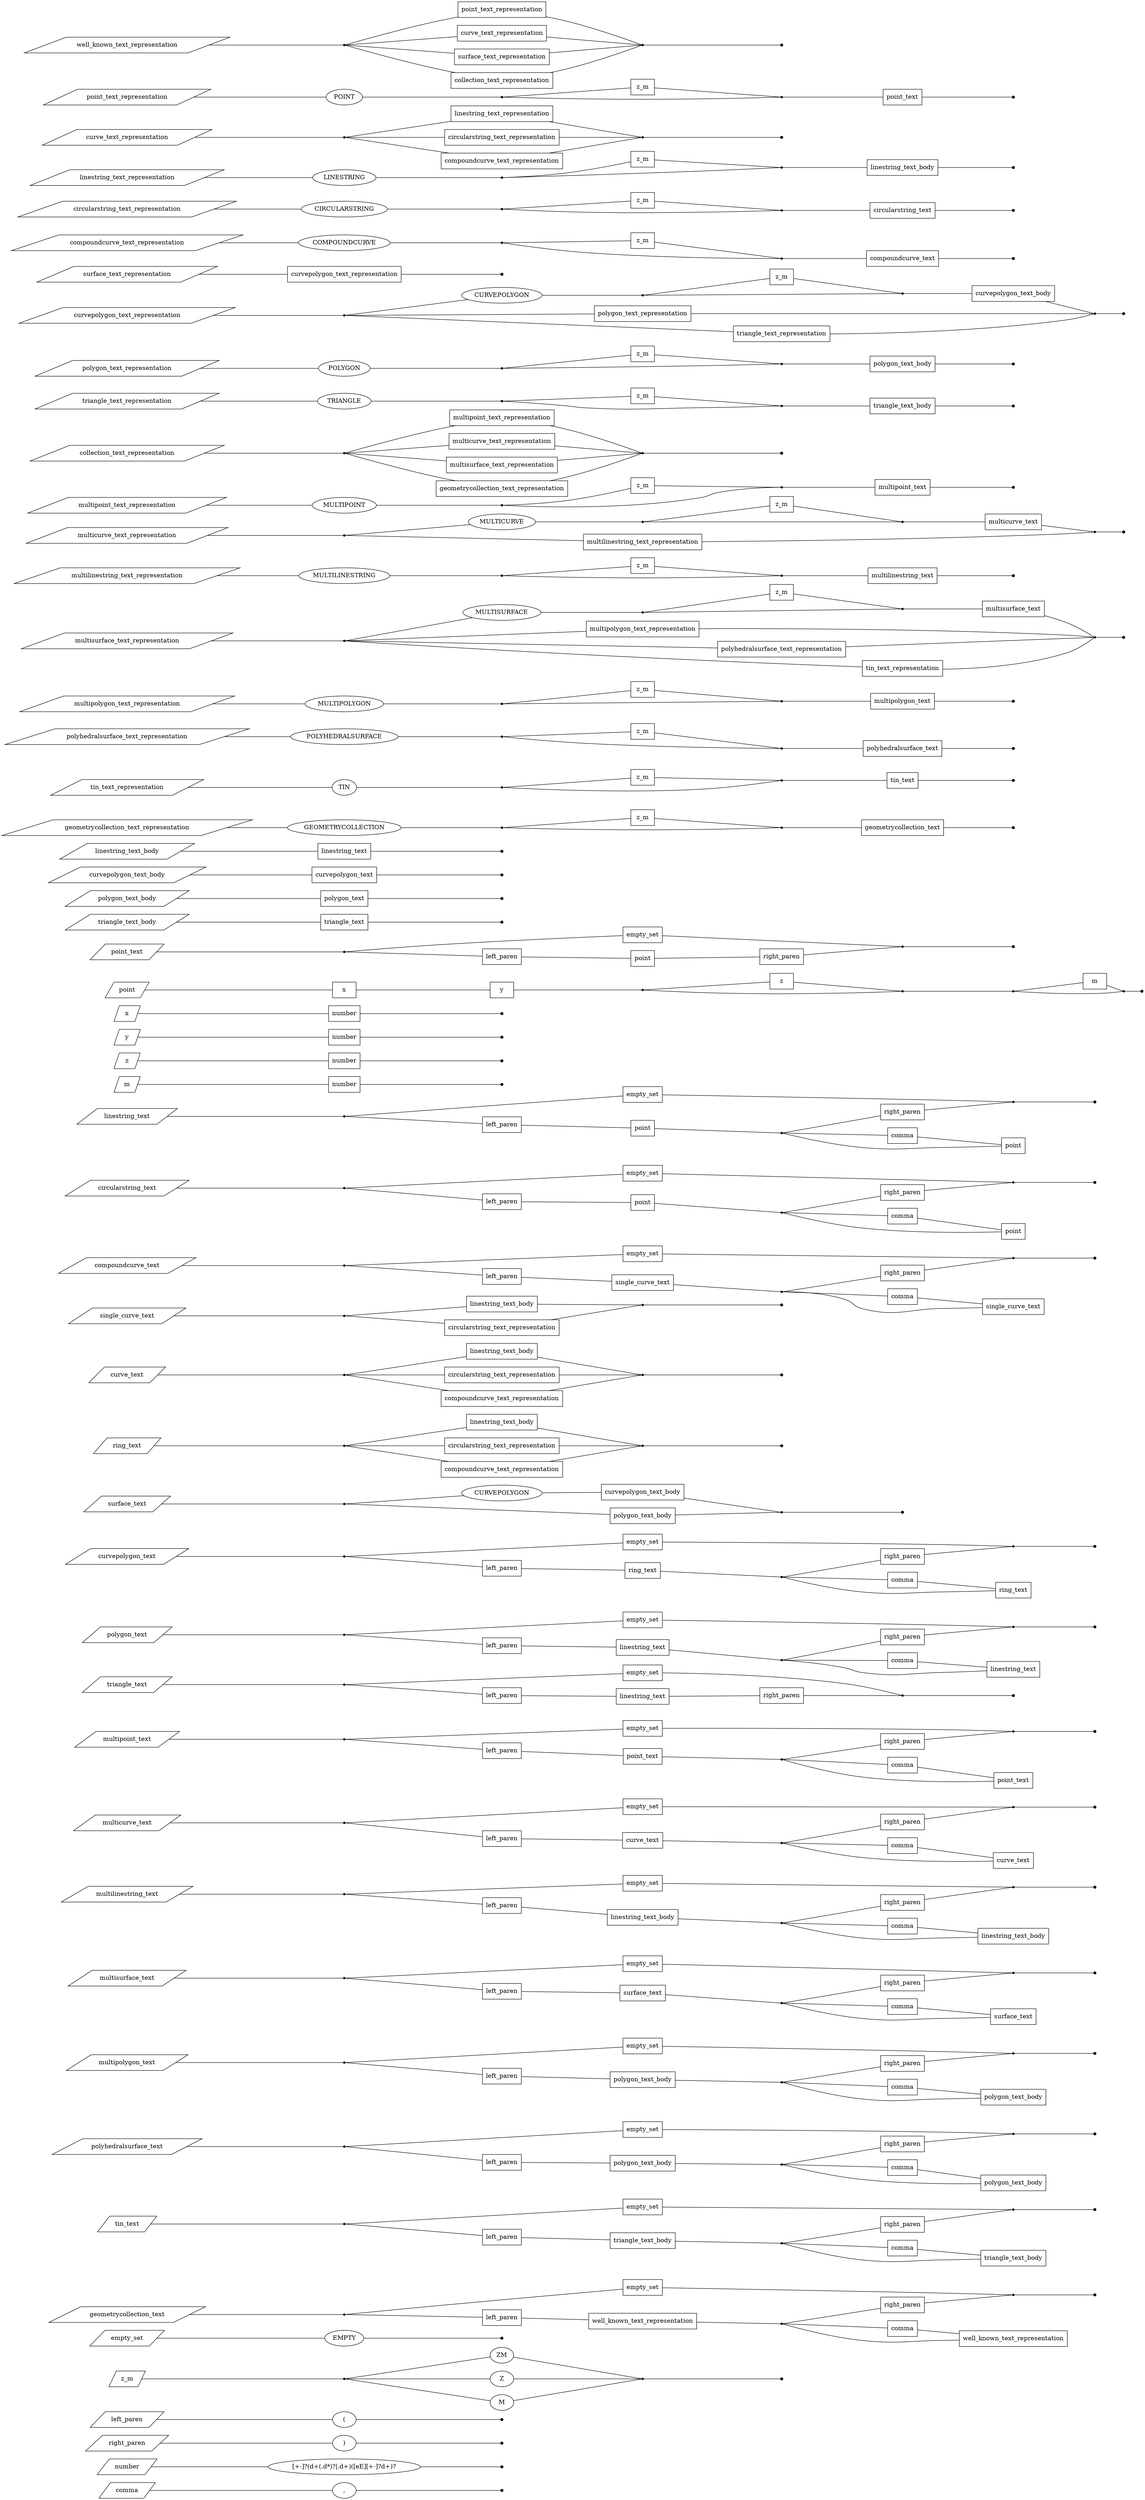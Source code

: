 strict digraph {
	graph [bb="0,0,2430,5727", packMode=clust, rankdir=LR, splines=true];
	node [label="\N"];
	n1 [label=",", height="0.50", pos="633,18", width="0.75"];
	n2 [label="", height="0.08", pos="990,18", width="0.08", shape=point];
	comma [label=comma, height="0.50", pos="211,18", width="1.33", shape=parallelogram];
	n3 [label="[+-]?(\d+(\.\d*)?|\.\d+)([eE][+-]?\d+)?", height="0.50", pos="633,72", width="4.83"];
	n4 [label="", height="0.08", pos="990,72", width="0.08", shape=point];
	number [label=number, height="0.50", pos="211,72", width="1.42", shape=parallelogram];
	n5 [label=")", height="0.50", pos="633,126", width="0.75"];
	n6 [label="", height="0.08", pos="990,126", width="0.08", shape=point];
	right_paren [label=right_paren, height="0.50", pos="211,126", width="1.97", shape=parallelogram];
	n7 [label="(", height="0.50", pos="633,180", width="0.75"];
	n8 [label="", height="0.08", pos="990,180", width="0.08", shape=point];
	left_paren [label=left_paren, height="0.50", pos="211,180", width="1.78", shape=parallelogram];
	n9 [label=ZM, height="0.50", pos="990,327", width="0.75"];
	n13 [label="", height="0.06", pos="1303,273", width="0.06", shape=point, size="1e-10"];
	n14 [label="", height="0.08", pos="1612,273", width="0.08", shape=point];
	n10 [label=Z, height="0.50", pos="990,273", width="0.75"];
	n11 [label=M, height="0.50", pos="990,219", width="0.75"];
	n12 [label="", height="0.06", pos="633,273", width="0.06", shape=point, size="1e-10"];
	z_m [label=z_m, height="0.50", pos="211,273", width="0.92", shape=parallelogram];
	n15 [label=EMPTY, height="0.50", pos="633,366", width="1.22"];
	n16 [label="", height="0.08", pos="990,366", width="0.08", shape=point];
	empty_set [label=empty_set, height="0.50", pos="211,366", width="1.81", shape=parallelogram];
	n17 [label=empty_set, height="0.50", pos="1303,480", width="1.22", shape=box];
	n26 [label="", height="0.06", pos="2133,476", width="0.06", shape=point, size="1e-10"];
	n27 [label="", height="0.08", pos="2319,476", width="0.08", shape=point];
	n18 [label=left_paren, height="0.50", pos="990,405", width="1.19", shape=box];
	n19 [label=well_known_text_representation, height="0.50", pos="1303,403", width="3.39", shape=box];
	n23 [label="", height="0.06", pos="1612,390", width="0.06", shape=point, size="1e-10"];
	n21 [label=comma, height="0.50", pos="1882,387", width="0.89", shape=box];
	n24 [label=right_paren, height="0.50", pos="1882,441", width="1.33", shape=box];
	n22 [label=well_known_text_representation, height="0.50", pos="2133,364", width="3.39", shape=box];
	n25 [label="", height="0.06", pos="633,449", width="0.06", shape=point, size="1e-10"];
	geometrycollection_text [label=geometrycollection_text, height="0.50", pos="211,449", width="3.81", shape=parallelogram];
	n28 [label=empty_set, height="0.50", pos="1303,669", width="1.22", shape=box];
	n37 [label="", height="0.06", pos="2133,648", width="0.06", shape=point, size="1e-10"];
	n38 [label="", height="0.08", pos="2319,648", width="0.08", shape=point];
	n29 [label=left_paren, height="0.50", pos="990,594", width="1.19", shape=box];
	n30 [label=triangle_text_body, height="0.50", pos="1303,591", width="2.03", shape=box];
	n34 [label="", height="0.06", pos="1612,578", width="0.06", shape=point, size="1e-10"];
	n32 [label=comma, height="0.50", pos="1882,571", width="0.89", shape=box];
	n35 [label=right_paren, height="0.50", pos="1882,625", width="1.33", shape=box];
	n33 [label=triangle_text_body, height="0.50", pos="2133,537", width="2.03", shape=box];
	n36 [label="", height="0.06", pos="633,630", width="0.06", shape=point, size="1e-10"];
	tin_text [label=tin_text, height="0.50", pos="211,630", width="1.47", shape=parallelogram];
	n39 [label=empty_set, height="0.50", pos="1303,848", width="1.22", shape=box];
	n48 [label="", height="0.06", pos="2133,844", width="0.06", shape=point, size="1e-10"];
	n49 [label="", height="0.08", pos="2319,844", width="0.08", shape=point];
	n40 [label=left_paren, height="0.50", pos="990,773", width="1.19", shape=box];
	n41 [label=polygon_text_body, height="0.50", pos="1303,771", width="2.03", shape=box];
	n45 [label="", height="0.06", pos="1612,758", width="0.06", shape=point, size="1e-10"];
	n43 [label=comma, height="0.50", pos="1882,755", width="0.89", shape=box];
	n46 [label=right_paren, height="0.50", pos="1882,809", width="1.33", shape=box];
	n44 [label=polygon_text_body, height="0.50", pos="2133,732", width="2.03", shape=box];
	n47 [label="", height="0.06", pos="633,809", width="0.06", shape=point, size="1e-10"];
	polyhedralsurface_text [label=polyhedralsurface_text, height="0.50", pos="211,809", width="3.58", shape=parallelogram];
	n50 [label=empty_set, height="0.50", pos="1303,1036", width="1.22", shape=box];
	n59 [label="", height="0.06", pos="2133,1016", width="0.06", shape=point, size="1e-10"];
	n60 [label="", height="0.08", pos="2319,1016", width="0.08", shape=point];
	n51 [label=left_paren, height="0.50", pos="990,961", width="1.19", shape=box];
	n52 [label=polygon_text_body, height="0.50", pos="1303,959", width="2.03", shape=box];
	n56 [label="", height="0.06", pos="1612,952", width="0.06", shape=point, size="1e-10"];
	n54 [label=comma, height="0.50", pos="1882,939", width="0.89", shape=box];
	n57 [label=right_paren, height="0.50", pos="1882,993", width="1.33", shape=box];
	n55 [label=polygon_text_body, height="0.50", pos="2133,905", width="2.03", shape=box];
	n58 [label="", height="0.06", pos="633,998", width="0.06", shape=point, size="1e-10"];
	multipolygon_text [label=multipolygon_text, height="0.50", pos="211,998", width="2.89", shape=parallelogram];
	n61 [label=empty_set, height="0.50", pos="1303,1217", width="1.22", shape=box];
	n70 [label="", height="0.06", pos="2133,1200", width="0.06", shape=point, size="1e-10"];
	n71 [label="", height="0.08", pos="2319,1200", width="0.08", shape=point];
	n62 [label=left_paren, height="0.50", pos="990,1156", width="1.19", shape=box];
	n63 [label=surface_text, height="0.50", pos="1303,1152", width="1.42", shape=box];
	n67 [label="", height="0.06", pos="1612,1129", width="0.06", shape=point, size="1e-10"];
	n65 [label=comma, height="0.50", pos="1882,1123", width="0.89", shape=box];
	n68 [label=right_paren, height="0.50", pos="1882,1177", width="1.33", shape=box];
	n66 [label=surface_text, height="0.50", pos="2133,1100", width="1.42", shape=box];
	n69 [label="", height="0.06", pos="633,1183", width="0.06", shape=point, size="1e-10"];
	multisurface_text [label=multisurface_text, height="0.50", pos="211,1183", width="2.81", shape=parallelogram];
	n72 [label=empty_set, height="0.50", pos="1303,1394", width="1.22", shape=box];
	n81 [label="", height="0.06", pos="2133,1396", width="0.06", shape=point, size="1e-10"];
	n82 [label="", height="0.08", pos="2319,1396", width="0.08", shape=point];
	n73 [label=left_paren, height="0.50", pos="990,1319", width="1.19", shape=box];
	n74 [label=linestring_text_body, height="0.50", pos="1303,1317", width="2.17", shape=box];
	n78 [label="", height="0.06", pos="1612,1314", width="0.06", shape=point, size="1e-10"];
	n76 [label=comma, height="0.50", pos="1882,1307", width="0.89", shape=box];
	n79 [label=right_paren, height="0.50", pos="1882,1361", width="1.33", shape=box];
	n77 [label=linestring_text_body, height="0.50", pos="2133,1284", width="2.17", shape=box];
	n80 [label="", height="0.06", pos="633,1355", width="0.06", shape=point, size="1e-10"];
	multilinestring_text [label=multilinestring_text, height="0.50", pos="211,1355", width="3.14", shape=parallelogram];
	n83 [label=empty_set, height="0.50", pos="1303,1584", width="1.22", shape=box];
	n92 [label="", height="0.06", pos="2133,1568", width="0.06", shape=point, size="1e-10"];
	n93 [label="", height="0.08", pos="2319,1568", width="0.08", shape=point];
	n84 [label=left_paren, height="0.50", pos="990,1534", width="1.19", shape=box];
	n85 [label=curve_text, height="0.50", pos="1303,1507", width="1.25", shape=box];
	n89 [label="", height="0.06", pos="1612,1494", width="0.06", shape=point, size="1e-10"];
	n87 [label=comma, height="0.50", pos="1882,1491", width="0.89", shape=box];
	n90 [label=right_paren, height="0.50", pos="1882,1545", width="1.33", shape=box];
	n88 [label=curve_text, height="0.50", pos="2133,1457", width="1.25", shape=box];
	n91 [label="", height="0.06", pos="633,1558", width="0.06", shape=point, size="1e-10"];
	multicurve_text [label=multicurve_text, height="0.50", pos="211,1558", width="2.61", shape=parallelogram];
	n94 [label=empty_set, height="0.50", pos="1303,1762", width="1.22", shape=box];
	n103 [label="", height="0.06", pos="2133,1752", width="0.06", shape=point, size="1e-10"];
	n104 [label="", height="0.08", pos="2319,1752", width="0.08", shape=point];
	n95 [label=left_paren, height="0.50", pos="990,1706", width="1.19", shape=box];
	n96 [label=point_text, height="0.50", pos="1303,1701", width="1.19", shape=box];
	n100 [label="", height="0.06", pos="1612,1688", width="0.06", shape=point, size="1e-10"];
	n98 [label=comma, height="0.50", pos="1882,1675", width="0.89", shape=box];
	n101 [label=right_paren, height="0.50", pos="1882,1729", width="1.33", shape=box];
	n99 [label=point_text, height="0.50", pos="2133,1652", width="1.19", shape=box];
	n102 [label="", height="0.06", pos="633,1733", width="0.06", shape=point, size="1e-10"];
	multipoint_text [label=multipoint_text, height="0.50", pos="211,1733", width="2.53", shape=parallelogram];
	n105 [label=empty_set, height="0.50", pos="1303,1885", width="1.22", shape=box];
	n110 [label="", height="0.06", pos="1882,1836", width="0.06", shape=point, size="1e-10"];
	n111 [label="", height="0.08", pos="2133,1836", width="0.08", shape=point];
	n106 [label=left_paren, height="0.50", pos="990,1833", width="1.19", shape=box];
	n107 [label=linestring_text, height="0.50", pos="1303,1831", width="1.61", shape=box];
	n108 [label=right_paren, height="0.50", pos="1612,1836", width="1.33", shape=box];
	n109 [label="", height="0.06", pos="633,1856", width="0.06", shape=point, size="1e-10"];
	triangle_text [label=triangle_text, height="0.50", pos="211,1856", width="2.17", shape=parallelogram];
	n112 [label=empty_set, height="0.50", pos="1303,2009", width="1.22", shape=box];
	n121 [label="", height="0.06", pos="2133,1993", width="0.06", shape=point, size="1e-10"];
	n122 [label="", height="0.08", pos="2319,1993", width="0.08", shape=point];
	n113 [label=left_paren, height="0.50", pos="990,1946", width="1.19", shape=box];
	n114 [label=linestring_text, height="0.50", pos="1303,1943", width="1.61", shape=box];
	n118 [label="", height="0.06", pos="1612,1928", width="0.06", shape=point, size="1e-10"];
	n116 [label=comma, height="0.50", pos="1882,1916", width="0.89", shape=box];
	n119 [label=right_paren, height="0.50", pos="1882,1970", width="1.33", shape=box];
	n117 [label=linestring_text, height="0.50", pos="2133,1895", width="1.61", shape=box];
	n120 [label="", height="0.06", pos="633,1977", width="0.06", shape=point, size="1e-10"];
	polygon_text [label=polygon_text, height="0.50", pos="211,1977", width="2.19", shape=parallelogram];
	n123 [label=empty_set, height="0.50", pos="1303,2164", width="1.22", shape=box];
	n132 [label="", height="0.06", pos="2133,2177", width="0.06", shape=point, size="1e-10"];
	n133 [label="", height="0.08", pos="2319,2177", width="0.08", shape=point];
	n124 [label=left_paren, height="0.50", pos="990,2109", width="1.19", shape=box];
	n125 [label=ring_text, height="0.50", pos="1303,2104", width="1.08", shape=box];
	n129 [label="", height="0.06", pos="1612,2103", width="0.06", shape=point, size="1e-10"];
	n127 [label=comma, height="0.50", pos="1882,2100", width="0.89", shape=box];
	n130 [label=right_paren, height="0.50", pos="1882,2154", width="1.33", shape=box];
	n128 [label=ring_text, height="0.50", pos="2133,2054", width="1.08", shape=box];
	n131 [label="", height="0.06", pos="633,2135", width="0.06", shape=point, size="1e-10"];
	curvepolygon_text [label=curvepolygon_text, height="0.50", pos="211,2135", width="2.97", shape=parallelogram];
	n134 [label=CURVEPOLYGON, height="0.50", pos="990,2281", width="2.56"];
	n135 [label=curvepolygon_text_body, height="0.50", pos="1303,2283", width="2.56", shape=box];
	n138 [label="", height="0.06", pos="1612,2257", width="0.06", shape=point, size="1e-10"];
	n139 [label="", height="0.08", pos="1882,2257", width="0.08", shape=point];
	n136 [label=polygon_text_body, height="0.50", pos="1303,2229", width="2.03", shape=box];
	n137 [label="", height="0.06", pos="633,2256", width="0.06", shape=point, size="1e-10"];
	surface_text [label=surface_text, height="0.50", pos="211,2256", width="2.08", shape=parallelogram];
	n140 [label=linestring_text_body, height="0.50", pos="990,2443", width="2.17", shape=box];
	n144 [label="", height="0.06", pos="1303,2389", width="0.06", shape=point, size="1e-10"];
	n145 [label="", height="0.08", pos="1612,2389", width="0.08", shape=point];
	n141 [label=circularstring_text_representation, height="0.50", pos="990,2389", width="3.50", shape=box];
	n142 [label=compoundcurve_text_representation, height="0.50", pos="990,2335", width="3.75", shape=box];
	n143 [label="", height="0.06", pos="633,2389", width="0.06", shape=point, size="1e-10"];
	ring_text [label=ring_text, height="0.50", pos="211,2389", width="1.64", shape=parallelogram];
	n146 [label=linestring_text_body, height="0.50", pos="990,2605", width="2.17", shape=box];
	n150 [label="", height="0.06", pos="1303,2551", width="0.06", shape=point, size="1e-10"];
	n151 [label="", height="0.08", pos="1612,2551", width="0.08", shape=point];
	n147 [label=circularstring_text_representation, height="0.50", pos="990,2551", width="3.50", shape=box];
	n148 [label=compoundcurve_text_representation, height="0.50", pos="990,2497", width="3.75", shape=box];
	n149 [label="", height="0.06", pos="633,2551", width="0.06", shape=point, size="1e-10"];
	curve_text [label=curve_text, height="0.50", pos="211,2551", width="1.86", shape=parallelogram];
	n152 [label=linestring_text_body, height="0.50", pos="990,2713", width="2.17", shape=box];
	n155 [label="", height="0.06", pos="1303,2686", width="0.06", shape=point, size="1e-10"];
	n156 [label="", height="0.08", pos="1612,2686", width="0.08", shape=point];
	n153 [label=circularstring_text_representation, height="0.50", pos="990,2659", width="3.50", shape=box];
	n154 [label="", height="0.06", pos="633,2686", width="0.06", shape=point, size="1e-10"];
	single_curve_text [label=single_curve_text, height="0.50", pos="211,2686", width="2.83", shape=parallelogram];
	n157 [label=empty_set, height="0.50", pos="1303,2853", width="1.22", shape=box];
	n166 [label="", height="0.06", pos="2133,2832", width="0.06", shape=point, size="1e-10"];
	n167 [label="", height="0.08", pos="2319,2832", width="0.08", shape=point];
	n158 [label=left_paren, height="0.50", pos="990,2767", width="1.19", shape=box];
	n159 [label=single_curve_text, height="0.50", pos="1303,2765", width="1.92", shape=box];
	n163 [label="", height="0.06", pos="1612,2762", width="0.06", shape=point, size="1e-10"];
	n161 [label=comma, height="0.50", pos="1882,2755", width="0.89", shape=box];
	n164 [label=right_paren, height="0.50", pos="1882,2809", width="1.33", shape=box];
	n162 [label=single_curve_text, height="0.50", pos="2133,2732", width="1.92", shape=box];
	n165 [label="", height="0.06", pos="633,2804", width="0.06", shape=point, size="1e-10"];
	compoundcurve_text [label=compoundcurve_text, height="0.50", pos="211,2804", width="3.33", shape=parallelogram];
	n168 [label=empty_set, height="0.50", pos="1303,3028", width="1.22", shape=box];
	n177 [label="", height="0.06", pos="2133,3016", width="0.06", shape=point, size="1e-10"];
	n178 [label="", height="0.08", pos="2319,3016", width="0.08", shape=point];
	n169 [label=left_paren, height="0.50", pos="990,2976", width="1.19", shape=box];
	n170 [label=point, height="0.50", pos="1303,2951", width="0.75", shape=box];
	n174 [label="", height="0.06", pos="1612,2945", width="0.06", shape=point, size="1e-10"];
	n172 [label=comma, height="0.50", pos="1882,2939", width="0.89", shape=box];
	n175 [label=right_paren, height="0.50", pos="1882,2993", width="1.33", shape=box];
	n173 [label=point, height="0.50", pos="2133,2916", width="0.75", shape=box];
	n176 [label="", height="0.06", pos="633,3001", width="0.06", shape=point, size="1e-10"];
	circularstring_text [label=circularstring_text, height="0.50", pos="211,3001", width="2.92", shape=parallelogram];
	n179 [label=empty_set, height="0.50", pos="1303,3217", width="1.22", shape=box];
	n188 [label="", height="0.06", pos="2133,3200", width="0.06", shape=point, size="1e-10"];
	n189 [label="", height="0.08", pos="2319,3200", width="0.08", shape=point];
	n180 [label=left_paren, height="0.50", pos="990,3154", width="1.19", shape=box];
	n181 [label=point, height="0.50", pos="1303,3152", width="0.75", shape=box];
	n185 [label="", height="0.06", pos="1612,3129", width="0.06", shape=point, size="1e-10"];
	n183 [label=comma, height="0.50", pos="1882,3123", width="0.89", shape=box];
	n186 [label=right_paren, height="0.50", pos="1882,3177", width="1.33", shape=box];
	n184 [label=point, height="0.50", pos="2133,3077", width="0.75", shape=box];
	n187 [label="", height="0.06", pos="633,3167", width="0.06", shape=point, size="1e-10"];
	linestring_text [label=linestring_text, height="0.50", pos="211,3167", width="2.42", shape=parallelogram];
	n190 [label=number, height="0.50", pos="633,3235", width="0.94", shape=box];
	n191 [label="", height="0.08", pos="990,3235", width="0.08", shape=point];
	m [label=m, height="0.50", pos="211,3235", width="0.81", shape=parallelogram];
	n192 [label=number, height="0.50", pos="633,3289", width="0.94", shape=box];
	n193 [label="", height="0.08", pos="990,3289", width="0.08", shape=point];
	z [label=z, height="0.50", pos="211,3289", width="0.81", shape=parallelogram];
	n194 [label=number, height="0.50", pos="633,3343", width="0.94", shape=box];
	n195 [label="", height="0.08", pos="990,3343", width="0.08", shape=point];
	y [label=y, height="0.50", pos="211,3343", width="0.81", shape=parallelogram];
	n196 [label=number, height="0.50", pos="633,3397", width="0.94", shape=box];
	n197 [label="", height="0.08", pos="990,3397", width="0.08", shape=point];
	x [label=x, height="0.50", pos="211,3397", width="0.81", shape=parallelogram];
	n198 [label=x, height="0.50", pos="633,3451", width="0.75", shape=box];
	n199 [label=y, height="0.50", pos="990,3451", width="0.75", shape=box];
	n201 [label="", height="0.06", pos="1303,3451", width="0.06", shape=point, size="1e-10"];
	n200 [label=z, height="0.50", pos="1612,3478", width="0.75", shape=box];
	n202 [label="", height="0.06", pos="1882,3455", width="0.06", shape=point, size="1e-10"];
	n204 [label="", height="0.06", pos="2133,3455", width="0.06", shape=point, size="1e-10"];
	n203 [label=m, height="0.50", pos="2319,3478", width="0.75", shape=box];
	n205 [label="", height="0.06", pos="2385,3455", width="0.06", shape=point, size="1e-10"];
	n206 [label="", height="0.08", pos="2427,3455", width="0.08", shape=point];
	point [label=point, height="0.50", pos="211,3451", width="1.03", shape=parallelogram];
	n207 [label=empty_set, height="0.50", pos="1303,3584", width="1.22", shape=box];
	n212 [label="", height="0.06", pos="1882,3557", width="0.06", shape=point, size="1e-10"];
	n213 [label="", height="0.08", pos="2133,3557", width="0.08", shape=point];
	n208 [label=left_paren, height="0.50", pos="990,3532", width="1.19", shape=box];
	n209 [label=point, height="0.50", pos="1303,3530", width="0.75", shape=box];
	n210 [label=right_paren, height="0.50", pos="1612,3532", width="1.33", shape=box];
	n211 [label="", height="0.06", pos="633,3551", width="0.06", shape=point, size="1e-10"];
	point_text [label=point_text, height="0.50", pos="211,3551", width="1.78", shape=parallelogram];
	n214 [label=triangle_text, height="0.50", pos="633,3624", width="1.44", shape=box];
	n215 [label="", height="0.08", pos="990,3624", width="0.08", shape=point];
	triangle_text_body [label=triangle_text_body, height="0.50", pos="211,3624", width="3.03", shape=parallelogram];
	n216 [label=polygon_text, height="0.50", pos="633,3678", width="1.47", shape=box];
	n217 [label="", height="0.08", pos="990,3678", width="0.08", shape=point];
	polygon_text_body [label=polygon_text_body, height="0.50", pos="211,3678", width="3.06", shape=parallelogram];
	n218 [label=curvepolygon_text, height="0.50", pos="633,3732", width="2.00", shape=box];
	n219 [label="", height="0.08", pos="990,3732", width="0.08", shape=point];
	curvepolygon_text_body [label=curvepolygon_text_body, height="0.50", pos="211,3732", width="3.83", shape=parallelogram];
	n220 [label=linestring_text, height="0.50", pos="633,3786", width="1.61", shape=box];
	n221 [label="", height="0.08", pos="990,3786", width="0.08", shape=point];
	linestring_text_body [label=linestring_text_body, height="0.50", pos="211,3786", width="3.25", shape=parallelogram];
	n222 [label=GEOMETRYCOLLECTION, height="0.50", pos="633,3840", width="3.58"];
	n224 [label="", height="0.06", pos="990,3840", width="0.06", shape=point, size="1e-10"];
	n223 [label=z_m, height="0.50", pos="1303,3863", width="0.75", shape=box];
	n225 [label="", height="0.06", pos="1612,3836", width="0.06", shape=point, size="1e-10"];
	n226 [label=geometrycollection_text, height="0.50", pos="1882,3836", width="2.53", shape=box];
	n227 [label="", height="0.08", pos="2133,3836", width="0.08", shape=point];
	geometrycollection_text_representation [label=geometrycollection_text_representation, height="0.50", pos="211,3840", width="6.03", shape=parallelogram];
	n228 [label=TIN, height="0.50", pos="633,3953", width="0.78"];
	n230 [label="", height="0.06", pos="990,3953", width="0.06", shape=point, size="1e-10"];
	n229 [label=z_m, height="0.50", pos="1303,3955", width="0.75", shape=box];
	n231 [label="", height="0.06", pos="1612,3932", width="0.06", shape=point, size="1e-10"];
	n232 [label=tin_text, height="0.50", pos="1882,3932", width="0.97", shape=box];
	n233 [label="", height="0.08", pos="2133,3932", width="0.08", shape=point];
	tin_text_representation [label=tin_text_representation, height="0.50", pos="211,3953", width="3.69", shape=parallelogram];
	n234 [label=POLYHEDRALSURFACE, height="0.50", pos="633,4029", width="3.36"];
	n236 [label="", height="0.06", pos="990,4029", width="0.06", shape=point, size="1e-10"];
	n235 [label=z_m, height="0.50", pos="1303,4051", width="0.75", shape=box];
	n237 [label="", height="0.06", pos="1612,4024", width="0.06", shape=point, size="1e-10"];
	n238 [label=polyhedralsurface_text, height="0.50", pos="1882,4024", width="2.42", shape=box];
	n239 [label="", height="0.08", pos="2133,4024", width="0.08", shape=point];
	polyhedralsurface_text_representation [label=polyhedralsurface_text_representation, height="0.50", pos="211,4029", width="5.86", shape=parallelogram];
	n240 [label=MULTIPOLYGON, height="0.50", pos="633,4120", width="2.44"];
	n242 [label="", height="0.06", pos="990,4120", width="0.06", shape=point, size="1e-10"];
	n241 [label=z_m, height="0.50", pos="1303,4143", width="0.75", shape=box];
	n243 [label="", height="0.06", pos="1612,4116", width="0.06", shape=point, size="1e-10"];
	n244 [label=multipolygon_text, height="0.50", pos="1882,4116", width="1.94", shape=box];
	n245 [label="", height="0.08", pos="2133,4116", width="0.08", shape=point];
	multipolygon_text_representation [label=multipolygon_text_representation, height="0.50", pos="211,4120", width="5.19", shape=parallelogram];
	n246 [label=MULTISURFACE, height="0.50", pos="990,4319", width="2.36"];
	n248 [label="", height="0.06", pos="1303,4319", width="0.06", shape=point, size="1e-10"];
	n247 [label=z_m, height="0.50", pos="1612,4365", width="0.75", shape=box];
	n249 [label="", height="0.06", pos="1882,4327", width="0.06", shape=point, size="1e-10"];
	n250 [label=multisurface_text, height="0.50", pos="2133,4327", width="1.89", shape=box];
	n255 [label="", height="0.06", pos="2319,4261", width="0.06", shape=point, size="1e-10"];
	n256 [label="", height="0.08", pos="2385,4261", width="0.08", shape=point];
	n251 [label=multipolygon_text_representation, height="0.50", pos="1303,4281", width="3.47", shape=box];
	n252 [label=polyhedralsurface_text_representation, height="0.50", pos="1612,4235", width="3.92", shape=box];
	n253 [label=tin_text_representation, height="0.50", pos="1882,4193", width="2.50", shape=box];
	n254 [label="", height="0.06", pos="633,4254", width="0.06", shape=point, size="1e-10"];
	multisurface_text_representation [label=multisurface_text_representation, height="0.50", pos="211,4254", width="5.08", shape=parallelogram];
	n257 [label=MULTILINESTRING, height="0.50", pos="633,4403", width="2.78"];
	n259 [label="", height="0.06", pos="990,4403", width="0.06", shape=point, size="1e-10"];
	n258 [label=z_m, height="0.50", pos="1303,4426", width="0.75", shape=box];
	n260 [label="", height="0.06", pos="1612,4403", width="0.06", shape=point, size="1e-10"];
	n261 [label=multilinestring_text, height="0.50", pos="1882,4403", width="2.11", shape=box];
	n262 [label="", height="0.08", pos="2133,4403", width="0.08", shape=point];
	multilinestring_text_representation [label=multilinestring_text_representation, height="0.50", pos="211,4403", width="5.42", shape=parallelogram];
	n263 [label=MULTICURVE, height="0.50", pos="990,4526", width="2.03"];
	n265 [label="", height="0.06", pos="1303,4526", width="0.06", shape=point, size="1e-10"];
	n264 [label=z_m, height="0.50", pos="1612,4568", width="0.75", shape=box];
	n266 [label="", height="0.06", pos="1882,4526", width="0.06", shape=point, size="1e-10"];
	n267 [label=multicurve_text, height="0.50", pos="2133,4526", width="1.75", shape=box];
	n270 [label="", height="0.06", pos="2319,4503", width="0.06", shape=point, size="1e-10"];
	n271 [label="", height="0.08", pos="2385,4503", width="0.08", shape=point];
	n268 [label=multilinestring_text_representation, height="0.50", pos="1303,4480", width="3.61", shape=box];
	n269 [label="", height="0.06", pos="633,4495", width="0.06", shape=point, size="1e-10"];
	multicurve_text_representation [label=multicurve_text_representation, height="0.50", pos="211,4495", width="4.86", shape=parallelogram];
	n272 [label=MULTIPOINT, height="0.50", pos="633,4564", width="1.97"];
	n274 [label="", height="0.06", pos="990,4564", width="0.06", shape=point, size="1e-10"];
	n273 [label=z_m, height="0.50", pos="1303,4610", width="0.75", shape=box];
	n275 [label="", height="0.06", pos="1612,4610", width="0.06", shape=point, size="1e-10"];
	n276 [label=multipoint_text, height="0.50", pos="1882,4610", width="1.69", shape=box];
	n277 [label="", height="0.08", pos="2133,4610", width="0.08", shape=point];
	multipoint_text_representation [label=multipoint_text_representation, height="0.50", pos="211,4564", width="4.81", shape=parallelogram];
	n278 [label=multipoint_text_representation, height="0.50", pos="990,4764", width="3.22", shape=box];
	n283 [label="", height="0.06", pos="1303,4683", width="0.06", shape=point, size="1e-10"];
	n284 [label="", height="0.08", pos="1612,4683", width="0.08", shape=point];
	n279 [label=multicurve_text_representation, height="0.50", pos="990,4710", width="3.25", shape=box];
	n280 [label=multisurface_text_representation, height="0.50", pos="990,4656", width="3.42", shape=box];
	n281 [label=geometrycollection_text_representation, height="0.50", pos="990,4602", width="4.06", shape=box];
	n282 [label="", height="0.06", pos="633,4683", width="0.06", shape=point, size="1e-10"];
	collection_text_representation [label=collection_text_representation, height="0.50", pos="211,4683", width="4.69", shape=parallelogram];
	n285 [label=TRIANGLE, height="0.50", pos="633,4802", width="1.69"];
	n287 [label="", height="0.06", pos="990,4802", width="0.06", shape=point, size="1e-10"];
	n286 [label=z_m, height="0.50", pos="1303,4825", width="0.75", shape=box];
	n288 [label="", height="0.06", pos="1612,4802", width="0.06", shape=point, size="1e-10"];
	n289 [label=triangle_text_body, height="0.50", pos="1882,4802", width="2.03", shape=box];
	n290 [label="", height="0.08", pos="2133,4802", width="0.08", shape=point];
	triangle_text_representation [label=triangle_text_representation, height="0.50", pos="211,4802", width="4.44", shape=parallelogram];
	n291 [label=POLYGON, height="0.50", pos="633,4898", width="1.64"];
	n293 [label="", height="0.06", pos="990,4898", width="0.06", shape=point, size="1e-10"];
	n292 [label=z_m, height="0.50", pos="1303,4917", width="0.75", shape=box];
	n294 [label="", height="0.06", pos="1612,4894", width="0.06", shape=point, size="1e-10"];
	n295 [label=polygon_text_body, height="0.50", pos="1882,4894", width="2.03", shape=box];
	n296 [label="", height="0.08", pos="2133,4894", width="0.08", shape=point];
	polygon_text_representation [label=polygon_text_representation, height="0.50", pos="211,4898", width="4.44", shape=parallelogram];
	n297 [label=CURVEPOLYGON, height="0.50", pos="990,5047", width="2.56"];
	n299 [label="", height="0.06", pos="1303,5047", width="0.06", shape=point, size="1e-10"];
	n298 [label=z_m, height="0.50", pos="1612,5093", width="0.75", shape=box];
	n300 [label="", height="0.06", pos="1882,5055", width="0.06", shape=point, size="1e-10"];
	n301 [label=curvepolygon_text_body, height="0.50", pos="2133,5055", width="2.56", shape=box];
	n305 [label="", height="0.06", pos="2319,5009", width="0.06", shape=point, size="1e-10"];
	n306 [label="", height="0.08", pos="2385,5009", width="0.08", shape=point];
	n302 [label=polygon_text_representation, height="0.50", pos="1303,5009", width="3.00", shape=box];
	n303 [label=triangle_text_representation, height="0.50", pos="1612,4963", width="2.97", shape=box];
	n304 [label="", height="0.06", pos="633,5001", width="0.06", shape=point, size="1e-10"];
	curvepolygon_text_representation [label=curvepolygon_text_representation, height="0.50", pos="211,5001", width="5.25", shape=parallelogram];
	n307 [label=curvepolygon_text_representation, height="0.50", pos="633,5104", width="3.53", shape=box];
	n308 [label="", height="0.08", pos="990,5104", width="0.08", shape=point];
	surface_text_representation [label=surface_text_representation, height="0.50", pos="211,5104", width="4.36", shape=parallelogram];
	n309 [label=COMPOUNDCURVE, height="0.50", pos="633,5172", width="2.89"];
	n311 [label="", height="0.06", pos="990,5172", width="0.06", shape=point, size="1e-10"];
	n310 [label=z_m, height="0.50", pos="1303,5181", width="0.75", shape=box];
	n312 [label="", height="0.06", pos="1612,5149", width="0.06", shape=point, size="1e-10"];
	n313 [label=compoundcurve_text, height="0.50", pos="1882,5149", width="2.22", shape=box];
	n314 [label="", height="0.08", pos="2133,5149", width="0.08", shape=point];
	compoundcurve_text_representation [label=compoundcurve_text_representation, height="0.50", pos="211,5172", width="5.58", shape=parallelogram];
	n315 [label=CIRCULARSTRING, height="0.50", pos="633,5249", width="2.72"];
	n317 [label="", height="0.06", pos="990,5249", width="0.06", shape=point, size="1e-10"];
	n316 [label=z_m, height="0.50", pos="1303,5273", width="0.75", shape=box];
	n318 [label="", height="0.06", pos="1612,5250", width="0.06", shape=point, size="1e-10"];
	n319 [label=circularstring_text, height="0.50", pos="1882,5250", width="1.97", shape=box];
	n320 [label="", height="0.08", pos="2133,5250", width="0.08", shape=point];
	circularstring_text_representation [label=circularstring_text_representation, height="0.50", pos="211,5249", width="5.19", shape=parallelogram];
	n321 [label=LINESTRING, height="0.50", pos="633,5325", width="1.97"];
	n323 [label="", height="0.06", pos="990,5325", width="0.06", shape=point, size="1e-10"];
	n322 [label=z_m, height="0.50", pos="1303,5369", width="0.75", shape=box];
	n324 [label="", height="0.06", pos="1612,5346", width="0.06", shape=point, size="1e-10"];
	n325 [label=linestring_text_body, height="0.50", pos="1882,5346", width="2.17", shape=box];
	n326 [label="", height="0.08", pos="2133,5346", width="0.08", shape=point];
	linestring_text_representation [label=linestring_text_representation, height="0.50", pos="211,5325", width="4.69", shape=parallelogram];
	n327 [label=linestring_text_representation, height="0.50", pos="990,5471", width="3.14", shape=box];
	n331 [label="", height="0.06", pos="1303,5417", width="0.06", shape=point, size="1e-10"];
	n332 [label="", height="0.08", pos="1612,5417", width="0.08", shape=point];
	n328 [label=circularstring_text_representation, height="0.50", pos="990,5417", width="3.50", shape=box];
	n329 [label=compoundcurve_text_representation, height="0.50", pos="990,5363", width="3.75", shape=box];
	n330 [label="", height="0.06", pos="633,5417", width="0.06", shape=point, size="1e-10"];
	curve_text_representation [label=curve_text_representation, height="0.50", pos="211,5417", width="4.14", shape=parallelogram];
	n333 [label=POINT, height="0.50", pos="633,5509", width="1.14"];
	n335 [label="", height="0.06", pos="990,5509", width="0.06", shape=point, size="1e-10"];
	n334 [label=z_m, height="0.50", pos="1303,5532", width="0.75", shape=box];
	n336 [label="", height="0.06", pos="1612,5509", width="0.06", shape=point, size="1e-10"];
	n337 [label=point_text, height="0.50", pos="1882,5509", width="1.19", shape=box];
	n338 [label="", height="0.08", pos="2133,5509", width="0.08", shape=point];
	point_text_representation [label=point_text_representation, height="0.50", pos="211,5509", width="4.08", shape=parallelogram];
	n339 [label=point_text_representation, height="0.50", pos="990,5709", width="2.72", shape=box];
	n344 [label="", height="0.06", pos="1303,5628", width="0.06", shape=point, size="1e-10"];
	n345 [label="", height="0.08", pos="1612,5628", width="0.08", shape=point];
	n340 [label=curve_text_representation, height="0.50", pos="990,5655", width="2.78", shape=box];
	n341 [label=surface_text_representation, height="0.50", pos="990,5601", width="2.92", shape=box];
	n342 [label=collection_text_representation, height="0.50", pos="990,5547", width="3.14", shape=box];
	n343 [label="", height="0.06", pos="633,5628", width="0.06", shape=point, size="1e-10"];
	well_known_text_representation [label=well_known_text_representation, height="0.50", pos="211,5628", width="5.06", shape=parallelogram];
	n1 -> n2 [arrowhead=none, pos="660,18 737,18 954,18 986,18"];
	comma -> n1 [arrowhead=none, pos="248,18 332,18 533,18 606,18"];
	n3 -> n4 [arrowhead=none, pos="808,72 887,72 968,72 986,72"];
	number -> n3 [arrowhead=none, pos="251,72 299,72 382,72 458,72"];
	n5 -> n6 [arrowhead=none, pos="660,126 737,126 954,126 986,126"];
	right_paren -> n5 [arrowhead=none, pos="266,126 358,126 537,126 606,126"];
	n7 -> n8 [arrowhead=none, pos="660,180 737,180 954,180 986,180"];
	left_paren -> n7 [arrowhead=none, pos="261,180 350,180 536,180 606,180"];
	n9 -> n13 [arrowhead=none, pos="1016,322 1087,311 1280,277 1301,273"];
	n13 -> n14 [arrowhead=none, pos="1305,273 1329,273 1574,273 1608,273"];
	n10 -> n13 [arrowhead=none, pos="1017,273 1089,273 1280,273 1301,273"];
	n11 -> n13 [arrowhead=none, pos="1016,224 1087,235 1280,269 1301,273"];
	n12 -> n9 [arrowhead=none, pos="635,273 658,277 885,311 964,323"];
	n12 -> n10 [arrowhead=none, pos="635,273 658,273 884,273 963,273"];
	n12 -> n11 [arrowhead=none, pos="635,273 658,269 885,235 964,223"];
	z_m -> n12 [arrowhead=none, pos="237,273 325,273 605,273 631,273"];
	n15 -> n16 [arrowhead=none, pos="678,366 766,366 957,366 986,366"];
	empty_set -> n15 [arrowhead=none, pos="261,366 344,366 509,366 588,366"];
	n17 -> n26 [arrowhead=none, pos="1347,480 1513,479 2093,476 2131,476"];
	n26 -> n27 [arrowhead=none, pos="2135,476 2154,476 2291,476 2315,476"];
	n18 -> n19 [arrowhead=none, pos="1033,405 1071,405 1128,404 1180,404"];
	n19 -> n23 [arrowhead=none, pos="1426,398 1505,394 1595,391 1610,390"];
	n23 -> n21 [arrowhead=none, pos="1614,390 1633,390 1782,388 1849,387"];
	n23 -> n24 [arrowhead=none, pos="1614,390 1632,394 1761,418 1834,432"];
	n21 -> n22 [arrowhead=none, pos="1915,384 1939,382 1975,379 2010,375"];
	n22 -> n23 [arrowhead=none, pos="2010,361 1998,360 1986,360 1974,360 1893,359 1872,354 1790,360 1717,366 1627,387 1614,390"];
	n24 -> n26 [arrowhead=none, pos="1930,448 1998,457 2115,474 2131,476"];
	n25 -> n17 [arrowhead=none, pos="635,449 668,451 1115,471 1259,478"];
	n25 -> n18 [arrowhead=none, pos="635,449 657,446 857,421 947,410"];
	geometrycollection_text -> n25 [arrowhead=none, pos="316,449 433,449 609,449 631,449"];
	n28 -> n37 [arrowhead=none, pos="1347,668 1513,664 2093,649 2131,648"];
	n37 -> n38 [arrowhead=none, pos="2135,648 2154,648 2291,648 2315,648"];
	n29 -> n30 [arrowhead=none, pos="1033,594 1084,593 1169,592 1230,592"];
	n30 -> n34 [arrowhead=none, pos="1376,588 1462,584 1592,579 1610,578"];
	n34 -> n32 [arrowhead=none, pos="1614,578 1633,577 1782,573 1849,572"];
	n34 -> n35 [arrowhead=none, pos="1614,578 1632,582 1761,604 1834,617"];
	n32 -> n33 [arrowhead=none, pos="1915,567 1951,562 2012,553 2060,547"];
	n33 -> n34 [arrowhead=none, pos="2060,535 1990,534 1883,535 1790,544 1717,552 1629,574 1614,577"];
	n35 -> n37 [arrowhead=none, pos="1930,629 1998,636 2115,646 2131,648"];
	n36 -> n28 [arrowhead=none, pos="635,630 668,632 1115,658 1259,666"];
	n36 -> n29 [arrowhead=none, pos="635,630 657,628 857,607 947,598"];
	tin_text -> n36 [arrowhead=none, pos="252,630 353,630 606,630 631,630"];
	n39 -> n48 [arrowhead=none, pos="1347,848 1513,847 2093,844 2131,844"];
	n48 -> n49 [arrowhead=none, pos="2135,844 2154,844 2291,844 2315,844"];
	n40 -> n41 [arrowhead=none, pos="1033,773 1084,772 1168,772 1229,771"];
	n41 -> n45 [arrowhead=none, pos="1377,768 1462,764 1592,759 1610,758"];
	n45 -> n43 [arrowhead=none, pos="1614,758 1633,758 1782,756 1849,755"];
	n45 -> n46 [arrowhead=none, pos="1614,758 1632,762 1761,786 1834,800"];
	n43 -> n44 [arrowhead=none, pos="1915,752 1951,749 2011,743 2059,739"];
	n44 -> n45 [arrowhead=none, pos="2059,730 2032,729 2002,728 1974,728 1893,727 1872,722 1790,728 1717,734 1627,755 1614,758"];
	n46 -> n48 [arrowhead=none, pos="1930,816 1998,825 2115,842 2131,844"];
	n47 -> n39 [arrowhead=none, pos="635,809 668,811 1115,837 1259,845"];
	n47 -> n40 [arrowhead=none, pos="635,809 657,807 857,786 947,777"];
	polyhedralsurface_text -> n47 [arrowhead=none, pos="311,809 428,809 609,809 631,809"];
	n50 -> n59 [arrowhead=none, pos="1347,1035 1455,1033 1738,1026 1974,1020 2039,1019 2118,1017 2131,1016"];
	n59 -> n60 [arrowhead=none, pos="2135,1016 2154,1016 2291,1016 2315,1016"];
	n51 -> n52 [arrowhead=none, pos="1033,961 1084,960 1168,960 1229,959"];
	n52 -> n56 [arrowhead=none, pos="1377,957 1462,955 1592,952 1610,952"];
	n56 -> n54 [arrowhead=none, pos="1614,952 1633,951 1782,944 1849,941"];
	n56 -> n57 [arrowhead=none, pos="1614,952 1632,955 1761,975 1834,986"];
	n54 -> n55 [arrowhead=none, pos="1915,935 1951,930 2011,921 2059,915"];
	n55 -> n56 [arrowhead=none, pos="2059,902 1990,901 1883,901 1790,912 1716,921 1627,947 1614,951"];
	n57 -> n59 [arrowhead=none, pos="1930,997 1998,1004 2115,1014 2131,1016"];
	n58 -> n50 [arrowhead=none, pos="635,998 668,1000 1115,1025 1259,1033"];
	n58 -> n51 [arrowhead=none, pos="635,998 657,996 857,975 947,965"];
	multipolygon_text -> n58 [arrowhead=none, pos="292,998 407,998 609,998 631,998"];
	n61 -> n70 [arrowhead=none, pos="1347,1216 1455,1214 1738,1210 1974,1204 2039,1203 2118,1201 2131,1200"];
	n70 -> n71 [arrowhead=none, pos="2135,1200 2154,1200 2291,1200 2315,1200"];
	n62 -> n63 [arrowhead=none, pos="1033,1155 1090,1154 1191,1153 1252,1153"];
	n63 -> n67 [arrowhead=none, pos="1354,1148 1436,1142 1591,1131 1610,1129"];
	n67 -> n65 [arrowhead=none, pos="1614,1129 1633,1128 1782,1125 1849,1124"];
	n67 -> n68 [arrowhead=none, pos="1614,1129 1632,1133 1761,1156 1834,1168"];
	n65 -> n66 [arrowhead=none, pos="1915,1120 1957,1116 2032,1109 2082,1105"];
	n66 -> n67 [arrowhead=none, pos="2082,1098 2051,1098 2010,1097 1974,1096 1893,1095 1872,1089 1790,1096 1717,1103 1629,1125 1614,1128"];
	n68 -> n70 [arrowhead=none, pos="1930,1181 1998,1188 2115,1198 2131,1200"];
	n69 -> n61 [arrowhead=none, pos="635,1183 668,1185 1115,1207 1259,1215"];
	n69 -> n62 [arrowhead=none, pos="635,1183 657,1181 857,1166 947,1159"];
	multisurface_text -> n69 [arrowhead=none, pos="290,1183 405,1183 609,1183 631,1183"];
	n72 -> n81 [arrowhead=none, pos="1347,1394 1513,1395 2093,1396 2131,1396"];
	n81 -> n82 [arrowhead=none, pos="2135,1396 2154,1396 2291,1396 2315,1396"];
	n73 -> n74 [arrowhead=none, pos="1033,1319 1082,1318 1164,1318 1224,1317"];
	n74 -> n78 [arrowhead=none, pos="1382,1316 1467,1315 1593,1314 1610,1314"];
	n78 -> n76 [arrowhead=none, pos="1614,1314 1633,1313 1782,1309 1849,1308"];
	n78 -> n79 [arrowhead=none, pos="1614,1314 1632,1318 1761,1340 1834,1353"];
	n76 -> n77 [arrowhead=none, pos="1915,1304 1950,1301 2007,1296 2054,1291"];
	n77 -> n78 [arrowhead=none, pos="2054,1282 2029,1281 2000,1280 1974,1280 1893,1279 1872,1273 1790,1280 1717,1287 1629,1310 1614,1313"];
	n79 -> n81 [arrowhead=none, pos="1930,1368 1998,1377 2115,1394 2131,1396"];
	n80 -> n72 [arrowhead=none, pos="635,1355 668,1357 1115,1383 1259,1391"];
	n80 -> n73 [arrowhead=none, pos="635,1355 657,1353 857,1332 947,1323"];
	multilinestring_text -> n80 [arrowhead=none, pos="298,1355 415,1355 610,1355 631,1355"];
	n83 -> n92 [arrowhead=none, pos="1347,1583 1455,1582 1738,1578 1974,1572 2039,1571 2118,1569 2131,1568"];
	n92 -> n93 [arrowhead=none, pos="2135,1568 2154,1568 2291,1568 2315,1568"];
	n84 -> n85 [arrowhead=none, pos="1033,1530 1092,1525 1198,1516 1258,1511"];
	n85 -> n89 [arrowhead=none, pos="1348,1505 1429,1501 1590,1495 1610,1494"];
	n89 -> n87 [arrowhead=none, pos="1614,1494 1633,1494 1782,1492 1849,1491"];
	n89 -> n90 [arrowhead=none, pos="1614,1494 1632,1498 1761,1522 1834,1536"];
	n87 -> n88 [arrowhead=none, pos="1915,1487 1959,1480 2038,1470 2088,1463"];
	n88 -> n89 [arrowhead=none, pos="2088,1456 2022,1455 1897,1454 1790,1464 1718,1471 1629,1490 1614,1494"];
	n90 -> n92 [arrowhead=none, pos="1930,1549 1998,1556 2115,1566 2131,1568"];
	n91 -> n83 [arrowhead=none, pos="635,1558 668,1560 1115,1577 1259,1582"];
	n91 -> n84 [arrowhead=none, pos="635,1558 657,1556 857,1543 947,1537"];
	multicurve_text -> n91 [arrowhead=none, pos="284,1558 397,1558 608,1558 631,1558"];
	n94 -> n103 [arrowhead=none, pos="1347,1762 1455,1762 1738,1761 1974,1756 2039,1755 2118,1753 2131,1752"];
	n103 -> n104 [arrowhead=none, pos="2135,1752 2154,1752 2291,1752 2315,1752"];
	n95 -> n96 [arrowhead=none, pos="1033,1705 1093,1704 1200,1703 1259,1702"];
	n96 -> n100 [arrowhead=none, pos="1347,1699 1427,1696 1590,1689 1610,1688"];
	n100 -> n98 [arrowhead=none, pos="1614,1688 1633,1687 1782,1680 1849,1677"];
	n100 -> n101 [arrowhead=none, pos="1614,1688 1632,1691 1761,1711 1834,1722"];
	n98 -> n99 [arrowhead=none, pos="1915,1672 1959,1668 2040,1661 2089,1656"];
	n99 -> n100 [arrowhead=none, pos="2089,1651 2057,1650 2013,1649 1974,1648 1893,1647 1872,1639 1790,1648 1716,1656 1627,1683 1614,1687"];
	n101 -> n103 [arrowhead=none, pos="1930,1733 1998,1740 2115,1750 2131,1752"];
	n102 -> n94 [arrowhead=none, pos="635,1733 668,1735 1115,1754 1259,1760"];
	n102 -> n95 [arrowhead=none, pos="635,1733 657,1731 857,1716 947,1709"];
	multipoint_text -> n102 [arrowhead=none, pos="282,1733 395,1733 608,1733 631,1733"];
	n105 -> n110 [arrowhead=none, pos="1347,1885 1428,1885 1606,1882 1754,1863 1807,1857 1869,1840 1880,1837"];
	n110 -> n111 [arrowhead=none, pos="1884,1836 1905,1836 2099,1836 2129,1836"];
	n106 -> n107 [arrowhead=none, pos="1033,1833 1088,1832 1183,1832 1244,1831"];
	n107 -> n108 [arrowhead=none, pos="1362,1832 1421,1833 1509,1834 1564,1835"];
	n108 -> n110 [arrowhead=none, pos="1660,1836 1733,1836 1862,1836 1880,1836"];
	n109 -> n105 [arrowhead=none, pos="635,1856 668,1858 1115,1877 1259,1883"];
	n109 -> n106 [arrowhead=none, pos="635,1856 657,1854 857,1842 947,1836"];
	triangle_text -> n109 [arrowhead=none, pos="271,1856 382,1856 608,1856 631,1856"];
	n112 -> n121 [arrowhead=none, pos="1347,2008 1455,2007 1738,2003 1974,1997 2039,1996 2118,1994 2131,1993"];
	n121 -> n122 [arrowhead=none, pos="2135,1993 2154,1993 2291,1993 2315,1993"];
	n113 -> n114 [arrowhead=none, pos="1033,1946 1088,1945 1183,1944 1244,1944"];
	n114 -> n118 [arrowhead=none, pos="1362,1940 1446,1936 1592,1929 1610,1928"];
	n118 -> n116 [arrowhead=none, pos="1614,1928 1633,1927 1782,1921 1849,1917"];
	n118 -> n119 [arrowhead=none, pos="1614,1928 1632,1931 1761,1951 1834,1962"];
	n116 -> n117 [arrowhead=none, pos="1915,1913 1955,1910 2025,1904 2074,1900"];
	n117 -> n118 [arrowhead=none, pos="2074,1893 2044,1891 2007,1890 1974,1889 1893,1888 1872,1880 1790,1889 1774,1892 1771,1895 1754,1898 1698,1912 1627,1925 1614,192\
8"];
	n119 -> n121 [arrowhead=none, pos="1930,1974 1998,1981 2115,1991 2131,1993"];
	n120 -> n112 [arrowhead=none, pos="635,1977 668,1979 1115,2000 1259,2007"];
	n120 -> n113 [arrowhead=none, pos="635,1977 657,1975 857,1957 947,1950"];
	polygon_text -> n120 [arrowhead=none, pos="272,1977 383,1977 609,1977 631,1977"];
	n123 -> n132 [arrowhead=none, pos="1347,2166 1433,2170 1627,2179 1790,2181 1872,2183 1893,2183 1974,2181 2039,2181 2118,2178 2131,2177"];
	n132 -> n133 [arrowhead=none, pos="2135,2177 2154,2177 2291,2177 2315,2177"];
	n124 -> n125 [arrowhead=none, pos="1033,2108 1094,2107 1204,2106 1263,2105"];
	n125 -> n129 [arrowhead=none, pos="1343,2104 1421,2104 1589,2103 1610,2103"];
	n129 -> n127 [arrowhead=none, pos="1614,2103 1633,2103 1782,2101 1849,2100"];
	n129 -> n130 [arrowhead=none, pos="1614,2103 1632,2107 1761,2131 1834,2145"];
	n127 -> n128 [arrowhead=none, pos="1915,2094 1960,2086 2044,2070 2093,2061"];
	n128 -> n129 [arrowhead=none, pos="2093,2055 2029,2057 1900,2061 1790,2073 1718,2081 1629,2099 1614,2103"];
	n130 -> n132 [arrowhead=none, pos="1930,2158 1998,2165 2115,2175 2131,2177"];
	n131 -> n123 [arrowhead=none, pos="635,2135 668,2137 1115,2156 1259,2162"];
	n131 -> n124 [arrowhead=none, pos="635,2135 657,2133 857,2119 947,2112"];
	curvepolygon_text -> n131 [arrowhead=none, pos="294,2135 409,2135 610,2135 631,2135"];
	n134 -> n135 [arrowhead=none, pos="1083,2282 1123,2282 1170,2282 1210,2282"];
	n135 -> n138 [arrowhead=none, pos="1396,2275 1481,2268 1595,2259 1610,2257"];
	n138 -> n139 [arrowhead=none, pos="1614,2257 1637,2257 1847,2257 1878,2257"];
	n136 -> n138 [arrowhead=none, pos="1377,2236 1462,2243 1592,2255 1610,2257"];
	n137 -> n134 [arrowhead=none, pos="635,2256 654,2257 804,2268 903,2275"];
	n137 -> n136 [arrowhead=none, pos="635,2256 666,2254 1062,2239 1229,2232"];
	surface_text -> n137 [arrowhead=none, pos="270,2256 380,2256 608,2256 631,2256"];
	n140 -> n144 [arrowhead=none, pos="1069,2429 1155,2414 1283,2392 1301,2389"];
	n144 -> n145 [arrowhead=none, pos="1305,2389 1329,2389 1574,2389 1608,2389"];
	n141 -> n144 [arrowhead=none, pos="1116,2389 1196,2389 1286,2389 1301,2389"];
	n142 -> n144 [arrowhead=none, pos="1095,2353 1179,2368 1285,2386 1301,2389"];
	n143 -> n140 [arrowhead=none, pos="635,2389 654,2392 813,2416 911,2431"];
	n143 -> n141 [arrowhead=none, pos="635,2389 651,2389 768,2389 864,2389"];
	n143 -> n142 [arrowhead=none, pos="635,2389 652,2386 774,2368 870,2353"];
	ring_text -> n143 [arrowhead=none, pos="257,2389 360,2389 606,2389 631,2389"];
	n146 -> n150 [arrowhead=none, pos="1069,2591 1155,2576 1283,2554 1301,2551"];
	n150 -> n151 [arrowhead=none, pos="1305,2551 1329,2551 1574,2551 1608,2551"];
	n147 -> n150 [arrowhead=none, pos="1116,2551 1196,2551 1286,2551 1301,2551"];
	n148 -> n150 [arrowhead=none, pos="1095,2515 1179,2530 1285,2548 1301,2551"];
	n149 -> n146 [arrowhead=none, pos="635,2551 654,2554 813,2578 911,2593"];
	n149 -> n147 [arrowhead=none, pos="635,2551 651,2551 768,2551 864,2551"];
	n149 -> n148 [arrowhead=none, pos="635,2551 652,2548 774,2530 870,2515"];
	curve_text -> n149 [arrowhead=none, pos="263,2551 369,2551 607,2551 631,2551"];
	n152 -> n155 [arrowhead=none, pos="1069,2706 1155,2699 1283,2688 1301,2686"];
	n155 -> n156 [arrowhead=none, pos="1305,2686 1329,2686 1574,2686 1608,2686"];
	n153 -> n155 [arrowhead=none, pos="1116,2670 1196,2676 1286,2684 1301,2686"];
	n154 -> n152 [arrowhead=none, pos="635,2686 654,2687 813,2699 911,2707"];
	n154 -> n153 [arrowhead=none, pos="635,2686 651,2685 768,2676 864,2669"];
	single_curve_text -> n154 [arrowhead=none, pos="290,2686 406,2686 609,2686 631,2686"];
	n157 -> n166 [arrowhead=none, pos="1347,2852 1513,2848 2093,2833 2131,2832"];
	n166 -> n167 [arrowhead=none, pos="2135,2832 2154,2832 2291,2832 2315,2832"];
	n158 -> n159 [arrowhead=none, pos="1033,2767 1085,2766 1172,2766 1234,2765"];
	n159 -> n163 [arrowhead=none, pos="1372,2764 1457,2763 1591,2762 1610,2762"];
	n163 -> n161 [arrowhead=none, pos="1614,2762 1633,2761 1782,2757 1849,2756"];
	n163 -> n164 [arrowhead=none, pos="1614,2762 1632,2766 1761,2788 1834,2801"];
	n161 -> n162 [arrowhead=none, pos="1915,2752 1952,2749 2015,2743 2064,2738"];
	n162 -> n163 [arrowhead=none, pos="2064,2730 2036,2729 2004,2728 1974,2728 1893,2727 1872,2721 1790,2728 1717,2735 1629,2758 1614,2761"];
	n164 -> n166 [arrowhead=none, pos="1930,2813 1998,2820 2115,2830 2131,2832"];
	n165 -> n157 [arrowhead=none, pos="635,2804 668,2807 1115,2839 1259,2850"];
	n165 -> n158 [arrowhead=none, pos="635,2804 657,2802 857,2781 947,2771"];
	compoundcurve_text -> n165 [arrowhead=none, pos="303,2804 420,2804 608,2804 631,2804"];
	n168 -> n177 [arrowhead=none, pos="1347,3028 1455,3027 1738,3025 1974,3020 2039,3019 2118,3017 2131,3016"];
	n177 -> n178 [arrowhead=none, pos="2135,3016 2154,3016 2291,3016 2315,3016"];
	n169 -> n170 [arrowhead=none, pos="1033,2973 1099,2968 1222,2958 1276,2953"];
	n170 -> n174 [arrowhead=none, pos="1330,2950 1401,2949 1587,2945 1610,2945"];
	n174 -> n172 [arrowhead=none, pos="1614,2945 1633,2944 1782,2941 1849,2940"];
	n174 -> n175 [arrowhead=none, pos="1614,2945 1632,2949 1761,2972 1834,2984"];
	n172 -> n173 [arrowhead=none, pos="1915,2936 1964,2932 2059,2923 2106,2919"];
	n173 -> n174 [arrowhead=none, pos="2106,2915 2074,2914 2020,2913 1974,2912 1893,2911 1872,2905 1790,2912 1717,2919 1629,2941 1614,2944"];
	n175 -> n177 [arrowhead=none, pos="1930,2997 1998,3004 2115,3014 2131,3016"];
	n176 -> n168 [arrowhead=none, pos="635,3001 668,3003 1115,3021 1259,3026"];
	n176 -> n169 [arrowhead=none, pos="635,3001 657,2999 857,2985 947,2979"];
	circularstring_text -> n176 [arrowhead=none, pos="293,3001 408,3001 609,3001 631,3001"];
	n179 -> n188 [arrowhead=none, pos="1347,3216 1455,3214 1738,3210 1974,3204 2039,3203 2118,3201 2131,3200"];
	n188 -> n189 [arrowhead=none, pos="2135,3200 2154,3200 2291,3200 2315,3200"];
	n180 -> n181 [arrowhead=none, pos="1033,3154 1099,3153 1222,3152 1276,3152"];
	n181 -> n185 [arrowhead=none, pos="1330,3150 1401,3144 1587,3131 1610,3129"];
	n185 -> n183 [arrowhead=none, pos="1614,3129 1633,3128 1782,3125 1849,3124"];
	n185 -> n186 [arrowhead=none, pos="1614,3129 1632,3133 1761,3156 1834,3168"];
	n183 -> n184 [arrowhead=none, pos="1915,3117 1964,3108 2059,3091 2106,3082"];
	n184 -> n185 [arrowhead=none, pos="2106,3077 2048,3078 1907,3082 1790,3096 1717,3105 1627,3125 1614,3129"];
	n186 -> n188 [arrowhead=none, pos="1930,3181 1998,3188 2115,3198 2131,3200"];
	n187 -> n179 [arrowhead=none, pos="635,3167 668,3170 1115,3203 1259,3214"];
	n187 -> n180 [arrowhead=none, pos="635,3167 657,3166 857,3159 947,3156"];
	linestring_text -> n187 [arrowhead=none, pos="278,3167 390,3167 608,3167 631,3167"];
	n190 -> n191 [arrowhead=none, pos="668,3235 750,3235 956,3235 986,3235"];
	m -> n190 [arrowhead=none, pos="233,3235 303,3235 514,3235 598,3235"];
	n192 -> n193 [arrowhead=none, pos="668,3289 750,3289 956,3289 986,3289"];
	z -> n192 [arrowhead=none, pos="233,3289 303,3289 514,3289 598,3289"];
	n194 -> n195 [arrowhead=none, pos="668,3343 750,3343 956,3343 986,3343"];
	y -> n194 [arrowhead=none, pos="233,3343 303,3343 514,3343 598,3343"];
	n196 -> n197 [arrowhead=none, pos="668,3397 750,3397 956,3397 986,3397"];
	x -> n196 [arrowhead=none, pos="233,3397 303,3397 514,3397 598,3397"];
	n198 -> n199 [arrowhead=none, pos="660,3451 726,3451 896,3451 963,3451"];
	n199 -> n201 [arrowhead=none, pos="1017,3451 1089,3451 1280,3451 1301,3451"];
	n201 -> n200 [arrowhead=none, pos="1305,3451 1326,3453 1514,3469 1585,3476", len="1e-06"];
	n201 -> n202 [arrowhead=none, pos="1305,3451 1328,3451 1564,3448 1754,3451 1806,3452 1869,3454 1880,3455"];
	n200 -> n202 [arrowhead=none, pos="1639,3476 1704,3470 1861,3457 1880,3455", len="1e-06"];
	n202 -> n204 [arrowhead=none, pos="1884,3455 1906,3455 2109,3455 2131,3455"];
	n204 -> n203 [arrowhead=none, pos="2135,3455 2151,3457 2244,3469 2292,3475", len="1e-06"];
	n204 -> n205 [arrowhead=none, pos="2135,3455 2151,3454 2259,3447 2346,3451 2361,3452 2377,3454 2383,3455"];
	n203 -> n205 [arrowhead=none, pos="2346,3469 2361,3463 2378,3457 2383,3456", len="1e-06"];
	n205 -> n206 [arrowhead=none, pos="2387,3455 2393,3455 2415,3455 2423,3455"];
	point -> n198 [arrowhead=none, pos="240,3451 318,3451 530,3451 606,3451"];
	n207 -> n212 [arrowhead=none, pos="1347,3582 1477,3576 1848,3559 1880,3557"];
	n212 -> n213 [arrowhead=none, pos="1884,3557 1905,3557 2099,3557 2129,3557"];
	n208 -> n209 [arrowhead=none, pos="1033,3532 1099,3531 1222,3530 1276,3530"];
	n209 -> n210 [arrowhead=none, pos="1330,3530 1383,3531 1498,3531 1564,3532"];
	n210 -> n212 [arrowhead=none, pos="1660,3536 1733,3543 1862,3555 1880,3557"];
	n211 -> n207 [arrowhead=none, pos="635,3551 668,3553 1115,3575 1259,3582"];
	n211 -> n208 [arrowhead=none, pos="635,3551 657,3549 857,3539 947,3534"];
	point_text -> n211 [arrowhead=none, pos="261,3551 367,3551 607,3551 631,3551"];
	n214 -> n215 [arrowhead=none, pos="686,3624 777,3624 959,3624 986,3624"];
	triangle_text_body -> n214 [arrowhead=none, pos="295,3624 380,3624 509,3624 580,3624"];
	n216 -> n217 [arrowhead=none, pos="686,3678 778,3678 957,3678 986,3678"];
	polygon_text_body -> n216 [arrowhead=none, pos="295,3678 380,3678 508,3678 580,3678"];
	n218 -> n219 [arrowhead=none, pos="705,3732 801,3732 960,3732 986,3732"];
	curvepolygon_text_body -> n218 [arrowhead=none, pos="317,3732 393,3732 494,3732 561,3732"];
	n220 -> n221 [arrowhead=none, pos="692,3786 785,3786 958,3786 986,3786"];
	linestring_text_body -> n220 [arrowhead=none, pos="301,3786 384,3786 503,3786 574,3786"];
	n222 -> n224 [arrowhead=none, pos="762,3840 857,3840 972,3840 988,3840"];
	n224 -> n223 [arrowhead=none, pos="992,3840 1014,3842 1204,3856 1276,3861", len="1e-06"];
	n224 -> n225 [arrowhead=none, pos="992,3840 1006,3840 1098,3837 1172,3836 1358,3834 1587,3836 1610,3836"];
	n223 -> n225 [arrowhead=none, pos="1330,3861 1402,3854 1590,3838 1610,3836", len="1e-06"];
	n225 -> n226 [arrowhead=none, pos="1614,3836 1629,3836 1719,3836 1790,3836"];
	n226 -> n227 [arrowhead=none, pos="1974,3836 2036,3836 2111,3836 2129,3836"];
	geometrycollection_text_representation -> n222 [arrowhead=none, pos="378,3840 420,3840 464,3840 504,3840"];
	n228 -> n230 [arrowhead=none, pos="661,3953 741,3953 966,3953 988,3953"];
	n230 -> n229 [arrowhead=none, pos="992,3953 1014,3953 1204,3954 1276,3955", len="1e-06"];
	n230 -> n231 [arrowhead=none, pos="992,3953 1006,3950 1097,3934 1172,3928 1358,3916 1587,3930 1610,3932"];
	n229 -> n231 [arrowhead=none, pos="1330,3953 1401,3947 1587,3934 1610,3932", len="1e-06"];
	n231 -> n232 [arrowhead=none, pos="1614,3932 1633,3932 1778,3932 1846,3932"];
	n232 -> n233 [arrowhead=none, pos="1918,3932 1981,3932 2106,3932 2129,3932"];
	tin_text_representation -> n228 [arrowhead=none, pos="314,3953 410,3953 547,3953 605,3953"];
	n234 -> n236 [arrowhead=none, pos="754,4029 851,4029 972,4029 988,4029"];
	n236 -> n235 [arrowhead=none, pos="992,4029 1014,4031 1204,4044 1276,4049", len="1e-06"];
	n236 -> n237 [arrowhead=none, pos="992,4029 1006,4029 1098,4026 1172,4024 1358,4022 1587,4024 1610,4024"];
	n235 -> n237 [arrowhead=none, pos="1330,4049 1402,4042 1590,4026 1610,4024", len="1e-06"];
	n237 -> n238 [arrowhead=none, pos="1614,4024 1629,4024 1722,4024 1795,4024"];
	n238 -> n239 [arrowhead=none, pos="1969,4024 2033,4024 2111,4024 2129,4024"];
	polyhedralsurface_text_representation -> n234 [arrowhead=none, pos="373,4029 419,4029 469,4029 512,4029"];
	n240 -> n242 [arrowhead=none, pos="722,4120 820,4120 970,4120 988,4120"];
	n242 -> n241 [arrowhead=none, pos="992,4120 1014,4122 1204,4136 1276,4141", len="1e-06"];
	n242 -> n243 [arrowhead=none, pos="992,4120 1006,4119 1098,4116 1172,4116 1358,4113 1587,4116 1610,4116"];
	n241 -> n243 [arrowhead=none, pos="1330,4141 1402,4134 1590,4118 1610,4116", len="1e-06"];
	n243 -> n244 [arrowhead=none, pos="1614,4116 1630,4116 1737,4116 1811,4116"];
	n244 -> n245 [arrowhead=none, pos="1953,4116 2019,4116 2110,4116 2129,4116"];
	multipolygon_text_representation -> n240 [arrowhead=none, pos="355,4120 418,4120 490,4120 544,4120"];
	n246 -> n248 [arrowhead=none, pos="1076,4319 1162,4319 1284,4319 1301,4319"];
	n248 -> n247 [arrowhead=none, pos="1305,4319 1326,4322 1514,4350 1585,4361", len="1e-06"];
	n248 -> n249 [arrowhead=none, pos="1305,4319 1342,4320 1845,4327 1880,4327"];
	n247 -> n249 [arrowhead=none, pos="1639,4361 1704,4353 1861,4330 1880,4327", len="1e-06"];
	n249 -> n250 [arrowhead=none, pos="1884,4327 1899,4327 1996,4327 2064,4327"];
	n250 -> n255 [arrowhead=none, pos="2202,4312 2220,4307 2239,4302 2256,4295 2282,4285 2310,4267 2317,4262"];
	n255 -> n256 [arrowhead=none, pos="2321,4261 2330,4261 2369,4261 2381,4261"];
	n251 -> n255 [arrowhead=none, pos="1429,4282 1611,4284 1960,4283 2256,4267 2281,4265 2310,4262 2317,4261"];
	n252 -> n255 [arrowhead=none, pos="1754,4240 1951,4248 2288,4260 2317,4261"];
	n253 -> n255 [arrowhead=none, pos="1972,4191 2049,4191 2162,4198 2256,4227 2283,4235 2311,4255 2318,4260"];
	n254 -> n246 [arrowhead=none, pos="635,4254 655,4258 828,4289 925,4307"];
	n254 -> n251 [arrowhead=none, pos="635,4254 663,4255 992,4269 1177,4276"];
	n254 -> n252 [arrowhead=none, pos="635,4254 670,4253 1208,4243 1470,4238"];
	n254 -> n253 [arrowhead=none, pos="635,4254 651,4253 758,4245 844,4240 1123,4223 1192,4220 1470,4208 1581,4203 1709,4198 1792,4196"];
	multisurface_text_representation -> n254 [arrowhead=none, pos="352,4254 467,4254 613,4254 631,4254"];
	n257 -> n259 [arrowhead=none, pos="733,4403 832,4403 970,4403 988,4403"];
	n259 -> n258 [arrowhead=none, pos="992,4403 1014,4405 1204,4419 1276,4424", len="1e-06"];
	n259 -> n260 [arrowhead=none, pos="992,4403 1006,4402 1098,4399 1172,4399 1289,4397 1318,4397 1434,4399 1507,4399 1595,4402 1610,4403"];
	n258 -> n260 [arrowhead=none, pos="1330,4424 1401,4418 1587,4405 1610,4403", len="1e-06"];
	n260 -> n261 [arrowhead=none, pos="1614,4403 1630,4403 1732,4403 1806,4403"];
	n261 -> n262 [arrowhead=none, pos="1958,4403 2023,4403 2110,4403 2129,4403"];
	multilinestring_text_representation -> n257 [arrowhead=none, pos="361,4403 418,4403 482,4403 533,4403"];
	n263 -> n265 [arrowhead=none, pos="1064,4526 1150,4526 1283,4526 1301,4526"];
	n265 -> n264 [arrowhead=none, pos="1305,4526 1326,4529 1514,4555 1585,4564", len="1e-06"];
	n265 -> n266 [arrowhead=none, pos="1305,4526 1342,4526 1845,4526 1880,4526"];
	n264 -> n266 [arrowhead=none, pos="1639,4564 1704,4554 1861,4529 1880,4526", len="1e-06"];
	n266 -> n267 [arrowhead=none, pos="1884,4526 1899,4526 2001,4526 2070,4526"];
	n267 -> n270 [arrowhead=none, pos="2196,4518 2245,4513 2305,4505 2317,4503"];
	n270 -> n271 [arrowhead=none, pos="2321,4503 2330,4503 2369,4503 2381,4503"];
	n268 -> n270 [arrowhead=none, pos="1434,4481 1617,4482 1963,4487 2256,4499 2281,4500 2310,4502 2317,4503"];
	n269 -> n263 [arrowhead=none, pos="635,4495 655,4497 823,4512 920,4520"];
	n269 -> n268 [arrowhead=none, pos="635,4495 663,4494 986,4487 1172,4483"];
	multicurve_text_representation -> n269 [arrowhead=none, pos="346,4495 461,4495 613,4495 631,4495"];
	n272 -> n274 [arrowhead=none, pos="704,4564 802,4564 968,4564 988,4564"];
	n274 -> n273 [arrowhead=none, pos="992,4564 1005,4564 1078,4566 1136,4575 1186,4582 1243,4595 1276,4603", len="1e-06"];
	n274 -> n275 [arrowhead=none, pos="992,4564 1015,4562 1250,4549 1434,4583 1451,4586 1454,4591 1470,4595 1527,4607 1597,4610 1610,4610"];
	n273 -> n275 [arrowhead=none, pos="1330,4610 1401,4610 1587,4610 1610,4610", len="1e-06"];
	n275 -> n276 [arrowhead=none, pos="1614,4610 1631,4610 1747,4610 1820,4610"];
	n276 -> n277 [arrowhead=none, pos="1944,4610 2010,4610 2109,4610 2129,4610"];
	multipoint_text_representation -> n272 [arrowhead=none, pos="344,4564 416,4564 503,4564 562,4564"];
	n278 -> n283 [arrowhead=none, pos="1097,4746 1110,4743 1123,4740 1136,4737 1205,4719 1287,4689 1301,4684"];
	n283 -> n284 [arrowhead=none, pos="1305,4683 1329,4683 1574,4683 1608,4683"];
	n279 -> n283 [arrowhead=none, pos="1108,4700 1190,4693 1287,4684 1301,4683"];
	n280 -> n283 [arrowhead=none, pos="1113,4667 1194,4673 1287,4682 1301,4683"];
	n281 -> n283 [arrowhead=none, pos="1098,4620 1111,4623 1124,4626 1136,4629 1205,4646 1287,4677 1301,4682"];
	n282 -> n278 [arrowhead=none, pos="635,4684 651,4688 757,4718 844,4737 858,4740 873,4743 888,4746"];
	n282 -> n279 [arrowhead=none, pos="635,4683 652,4684 776,4694 872,4701"];
	n282 -> n280 [arrowhead=none, pos="635,4683 651,4682 771,4673 867,4665"];
	n282 -> n281 [arrowhead=none, pos="635,4682 651,4678 757,4647 844,4629 858,4626 872,4623 886,4620"];
	collection_text_representation -> n282 [arrowhead=none, pos="341,4683 457,4683 612,4683 631,4683"];
	n285 -> n287 [arrowhead=none, pos="694,4802 790,4802 966,4802 988,4802"];
	n287 -> n286 [arrowhead=none, pos="992,4802 1014,4804 1204,4818 1276,4823", len="1e-06"];
	n287 -> n288 [arrowhead=none, pos="992,4802 1006,4801 1098,4798 1172,4798 1289,4796 1318,4796 1434,4798 1507,4798 1595,4801 1610,4802"];
	n286 -> n288 [arrowhead=none, pos="1330,4823 1401,4817 1587,4804 1610,4802", len="1e-06"];
	n288 -> n289 [arrowhead=none, pos="1614,4802 1630,4802 1735,4802 1809,4802"];
	n289 -> n290 [arrowhead=none, pos="1955,4802 2021,4802 2110,4802 2129,4802"];
	triangle_text_representation -> n285 [arrowhead=none, pos="334,4802 412,4802 510,4802 572,4802"];
	n291 -> n293 [arrowhead=none, pos="692,4898 788,4898 966,4898 988,4898"];
	n293 -> n292 [arrowhead=none, pos="992,4898 1014,4900 1204,4911 1276,4915", len="1e-06"];
	n293 -> n294 [arrowhead=none, pos="992,4898 1006,4897 1098,4891 1172,4890 1289,4887 1318,4888 1434,4890 1507,4890 1595,4893 1610,4894"];
	n292 -> n294 [arrowhead=none, pos="1330,4915 1401,4909 1587,4896 1610,4894", len="1e-06"];
	n294 -> n295 [arrowhead=none, pos="1614,4894 1630,4894 1735,4894 1808,4894"];
	n295 -> n296 [arrowhead=none, pos="1956,4894 2022,4894 2110,4894 2129,4894"];
	polygon_text_representation -> n291 [arrowhead=none, pos="335,4898 414,4898 512,4898 574,4898"];
	n297 -> n299 [arrowhead=none, pos="1083,5047 1169,5047 1285,5047 1301,5047"];
	n299 -> n298 [arrowhead=none, pos="1305,5047 1326,5050 1514,5078 1585,5089", len="1e-06"];
	n299 -> n300 [arrowhead=none, pos="1305,5047 1342,5048 1845,5055 1880,5055"];
	n298 -> n300 [arrowhead=none, pos="1639,5089 1704,5081 1861,5058 1880,5055", len="1e-06"];
	n300 -> n301 [arrowhead=none, pos="1884,5055 1897,5055 1975,5055 2040,5055"];
	n301 -> n305 [arrowhead=none, pos="2206,5037 2253,5025 2307,5012 2317,5009"];
	n305 -> n306 [arrowhead=none, pos="2321,5009 2330,5009 2369,5009 2381,5009"];
	n302 -> n305 [arrowhead=none, pos="1411,5009 1665,5009 2279,5009 2317,5009"];
	n303 -> n305 [arrowhead=none, pos="1720,4963 1848,4964 2069,4969 2256,4995 2281,4998 2310,5006 2317,5008"];
	n304 -> n297 [arrowhead=none, pos="635,5001 654,5004 814,5024 912,5037"];
	n304 -> n302 [arrowhead=none, pos="635,5001 664,5001 1013,5005 1195,5008"];
	n304 -> n303 [arrowhead=none, pos="635,5001 672,4999 1258,4977 1504,4967"];
	curvepolygon_text_representation -> n304 [arrowhead=none, pos="357,5001 471,5001 613,5001 631,5001"];
	n307 -> n308 [arrowhead=none, pos="760,5104 853,5104 964,5104 986,5104"];
	surface_text_representation -> n307 [arrowhead=none, pos="332,5104 387,5104 451,5104 506,5104"];
	n309 -> n311 [arrowhead=none, pos="737,5172 836,5172 970,5172 988,5172"];
	n311 -> n310 [arrowhead=none, pos="992,5172 1014,5173 1204,5178 1276,5180", len="1e-06"];
	n311 -> n312 [arrowhead=none, pos="992,5172 1006,5170 1097,5158 1172,5154 1358,5144 1587,5148 1610,5149"];
	n310 -> n312 [arrowhead=none, pos="1330,5178 1402,5170 1590,5151 1610,5149", len="1e-06"];
	n312 -> n313 [arrowhead=none, pos="1614,5149 1629,5149 1728,5149 1801,5149"];
	n313 -> n314 [arrowhead=none, pos="1963,5149 2027,5149 2111,5149 2129,5149"];
	compoundcurve_text_representation -> n309 [arrowhead=none, pos="366,5172 420,5172 480,5172 529,5172"];
	n315 -> n317 [arrowhead=none, pos="731,5249 830,5249 970,5249 988,5249"];
	n317 -> n316 [arrowhead=none, pos="992,5249 1014,5251 1204,5265 1276,5271", len="1e-06"];
	n317 -> n318 [arrowhead=none, pos="992,5249 1006,5249 1098,5246 1172,5246 1289,5245 1318,5244 1434,5246 1507,5246 1595,5249 1610,5250"];
	n316 -> n318 [arrowhead=none, pos="1330,5271 1401,5265 1587,5252 1610,5250", len="1e-06"];
	n318 -> n319 [arrowhead=none, pos="1614,5250 1630,5250 1737,5250 1811,5250"];
	n319 -> n320 [arrowhead=none, pos="1953,5250 2019,5250 2110,5250 2129,5250"];
	circularstring_text_representation -> n315 [arrowhead=none, pos="356,5249 415,5249 482,5249 535,5249"];
	n321 -> n323 [arrowhead=none, pos="704,5325 802,5325 968,5325 988,5325"];
	n323 -> n322 [arrowhead=none, pos="992,5325 1005,5325 1078,5328 1136,5336 1186,5343 1243,5355 1276,5363", len="1e-06"];
	n323 -> n324 [arrowhead=none, pos="992,5325 1030,5326 1572,5345 1610,5346"];
	n322 -> n324 [arrowhead=none, pos="1330,5367 1401,5361 1587,5348 1610,5346", len="1e-06"];
	n324 -> n325 [arrowhead=none, pos="1614,5346 1630,5346 1730,5346 1803,5346"];
	n325 -> n326 [arrowhead=none, pos="1961,5346 2025,5346 2110,5346 2129,5346"];
	linestring_text_representation -> n321 [arrowhead=none, pos="341,5325 414,5325 502,5325 562,5325"];
	n327 -> n331 [arrowhead=none, pos="1095,5453 1179,5438 1285,5420 1301,5417"];
	n331 -> n332 [arrowhead=none, pos="1305,5417 1329,5417 1574,5417 1608,5417"];
	n328 -> n331 [arrowhead=none, pos="1116,5417 1196,5417 1286,5417 1301,5417"];
	n329 -> n331 [arrowhead=none, pos="1088,5381 1115,5386 1145,5391 1172,5396 1225,5404 1290,5415 1301,5417"];
	n330 -> n327 [arrowhead=none, pos="635,5417 652,5420 779,5439 877,5454"];
	n330 -> n328 [arrowhead=none, pos="635,5417 651,5417 768,5417 864,5417"];
	n330 -> n329 [arrowhead=none, pos="635,5417 652,5414 774,5396 870,5381"];
	curve_text_representation -> n330 [arrowhead=none, pos="326,5417 443,5417 610,5417 631,5417"];
	n333 -> n335 [arrowhead=none, pos="675,5509 764,5509 966,5509 988,5509"];
	n335 -> n334 [arrowhead=none, pos="992,5509 1014,5511 1204,5525 1276,5530", len="1e-06"];
	n335 -> n336 [arrowhead=none, pos="992,5509 1006,5508 1098,5505 1172,5505 1289,5503 1318,5503 1434,5505 1507,5505 1595,5508 1610,5509"];
	n334 -> n336 [arrowhead=none, pos="1330,5530 1401,5524 1587,5511 1610,5509", len="1e-06"];
	n336 -> n337 [arrowhead=none, pos="1614,5509 1632,5509 1767,5509 1838,5509"];
	n337 -> n338 [arrowhead=none, pos="1926,5509 1991,5509 2107,5509 2129,5509"];
	point_text_representation -> n333 [arrowhead=none, pos="324,5509 412,5509 530,5509 591,5509"];
	n339 -> n344 [arrowhead=none, pos="1089,5693 1105,5689 1121,5686 1136,5682 1205,5664 1287,5634 1301,5629"];
	n344 -> n345 [arrowhead=none, pos="1305,5628 1329,5628 1574,5628 1608,5628"];
	n340 -> n344 [arrowhead=none, pos="1090,5646 1175,5639 1284,5630 1301,5628"];
	n341 -> n344 [arrowhead=none, pos="1096,5610 1179,5617 1285,5626 1301,5628"];
	n342 -> n344 [arrowhead=none, pos="1098,5565 1111,5568 1124,5571 1136,5574 1205,5591 1287,5622 1301,5627"];
	n343 -> n339 [arrowhead=none, pos="635,5629 651,5633 757,5663 844,5682 859,5685 876,5689 891,5692"];
	n343 -> n340 [arrowhead=none, pos="635,5628 653,5629 791,5640 890,5647"];
	n343 -> n341 [arrowhead=none, pos="635,5628 652,5627 786,5617 884,5609"];
	n343 -> n342 [arrowhead=none, pos="635,5627 651,5623 757,5592 844,5574 858,5571 872,5568 886,5565"];
	well_known_text_representation -> n343 [arrowhead=none, pos="352,5628 466,5628 613,5628 631,5628"];
}
